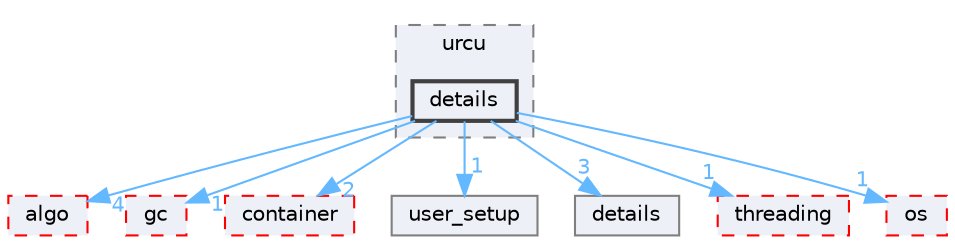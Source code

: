 digraph "external/libcds/cds/urcu/details"
{
 // LATEX_PDF_SIZE
  bgcolor="transparent";
  edge [fontname=Helvetica,fontsize=10,labelfontname=Helvetica,labelfontsize=10];
  node [fontname=Helvetica,fontsize=10,shape=box,height=0.2,width=0.4];
  compound=true
  subgraph clusterdir_e0b44b930dff7b48bd83e18b3900b99d {
    graph [ bgcolor="#edf0f7", pencolor="grey50", label="urcu", fontname=Helvetica,fontsize=10 style="filled,dashed", URL="dir_e0b44b930dff7b48bd83e18b3900b99d.html",tooltip=""]
  dir_5b3a5cf2076ec7324e0665fbf55af939 [label="details", fillcolor="#edf0f7", color="grey25", style="filled,bold", URL="dir_5b3a5cf2076ec7324e0665fbf55af939.html",tooltip=""];
  }
  dir_022fb219feb8b1390b3b75a1e7863e62 [label="algo", fillcolor="#edf0f7", color="red", style="filled,dashed", URL="dir_022fb219feb8b1390b3b75a1e7863e62.html",tooltip=""];
  dir_2dbb3ac869f30f75c8f8a615f1f82ee7 [label="gc", fillcolor="#edf0f7", color="red", style="filled,dashed", URL="dir_2dbb3ac869f30f75c8f8a615f1f82ee7.html",tooltip=""];
  dir_57ce23e11405487183a5c7cfc830e054 [label="container", fillcolor="#edf0f7", color="red", style="filled,dashed", URL="dir_57ce23e11405487183a5c7cfc830e054.html",tooltip=""];
  dir_598dee483888c85e6e689ea332e58022 [label="user_setup", fillcolor="#edf0f7", color="grey50", style="filled", URL="dir_598dee483888c85e6e689ea332e58022.html",tooltip=""];
  dir_d6afcdf20b4efce5cf94aac6e0746784 [label="details", fillcolor="#edf0f7", color="grey50", style="filled", URL="dir_d6afcdf20b4efce5cf94aac6e0746784.html",tooltip=""];
  dir_e7215d6e528675f09ac3270df4a7cf9c [label="threading", fillcolor="#edf0f7", color="red", style="filled,dashed", URL="dir_e7215d6e528675f09ac3270df4a7cf9c.html",tooltip=""];
  dir_edfad5caf0e18ec13d00c1955d84d358 [label="os", fillcolor="#edf0f7", color="red", style="filled,dashed", URL="dir_edfad5caf0e18ec13d00c1955d84d358.html",tooltip=""];
  dir_5b3a5cf2076ec7324e0665fbf55af939->dir_022fb219feb8b1390b3b75a1e7863e62 [headlabel="4", labeldistance=1.5 headhref="dir_000200_000019.html" href="dir_000200_000019.html" color="steelblue1" fontcolor="steelblue1"];
  dir_5b3a5cf2076ec7324e0665fbf55af939->dir_2dbb3ac869f30f75c8f8a615f1f82ee7 [headlabel="1", labeldistance=1.5 headhref="dir_000200_000339.html" href="dir_000200_000339.html" color="steelblue1" fontcolor="steelblue1"];
  dir_5b3a5cf2076ec7324e0665fbf55af939->dir_57ce23e11405487183a5c7cfc830e054 [headlabel="2", labeldistance=1.5 headhref="dir_000200_000159.html" href="dir_000200_000159.html" color="steelblue1" fontcolor="steelblue1"];
  dir_5b3a5cf2076ec7324e0665fbf55af939->dir_598dee483888c85e6e689ea332e58022 [headlabel="1", labeldistance=1.5 headhref="dir_000200_000892.html" href="dir_000200_000892.html" color="steelblue1" fontcolor="steelblue1"];
  dir_5b3a5cf2076ec7324e0665fbf55af939->dir_d6afcdf20b4efce5cf94aac6e0746784 [headlabel="3", labeldistance=1.5 headhref="dir_000200_000195.html" href="dir_000200_000195.html" color="steelblue1" fontcolor="steelblue1"];
  dir_5b3a5cf2076ec7324e0665fbf55af939->dir_e7215d6e528675f09ac3270df4a7cf9c [headlabel="1", labeldistance=1.5 headhref="dir_000200_000859.html" href="dir_000200_000859.html" color="steelblue1" fontcolor="steelblue1"];
  dir_5b3a5cf2076ec7324e0665fbf55af939->dir_edfad5caf0e18ec13d00c1955d84d358 [headlabel="1", labeldistance=1.5 headhref="dir_000200_000527.html" href="dir_000200_000527.html" color="steelblue1" fontcolor="steelblue1"];
}
